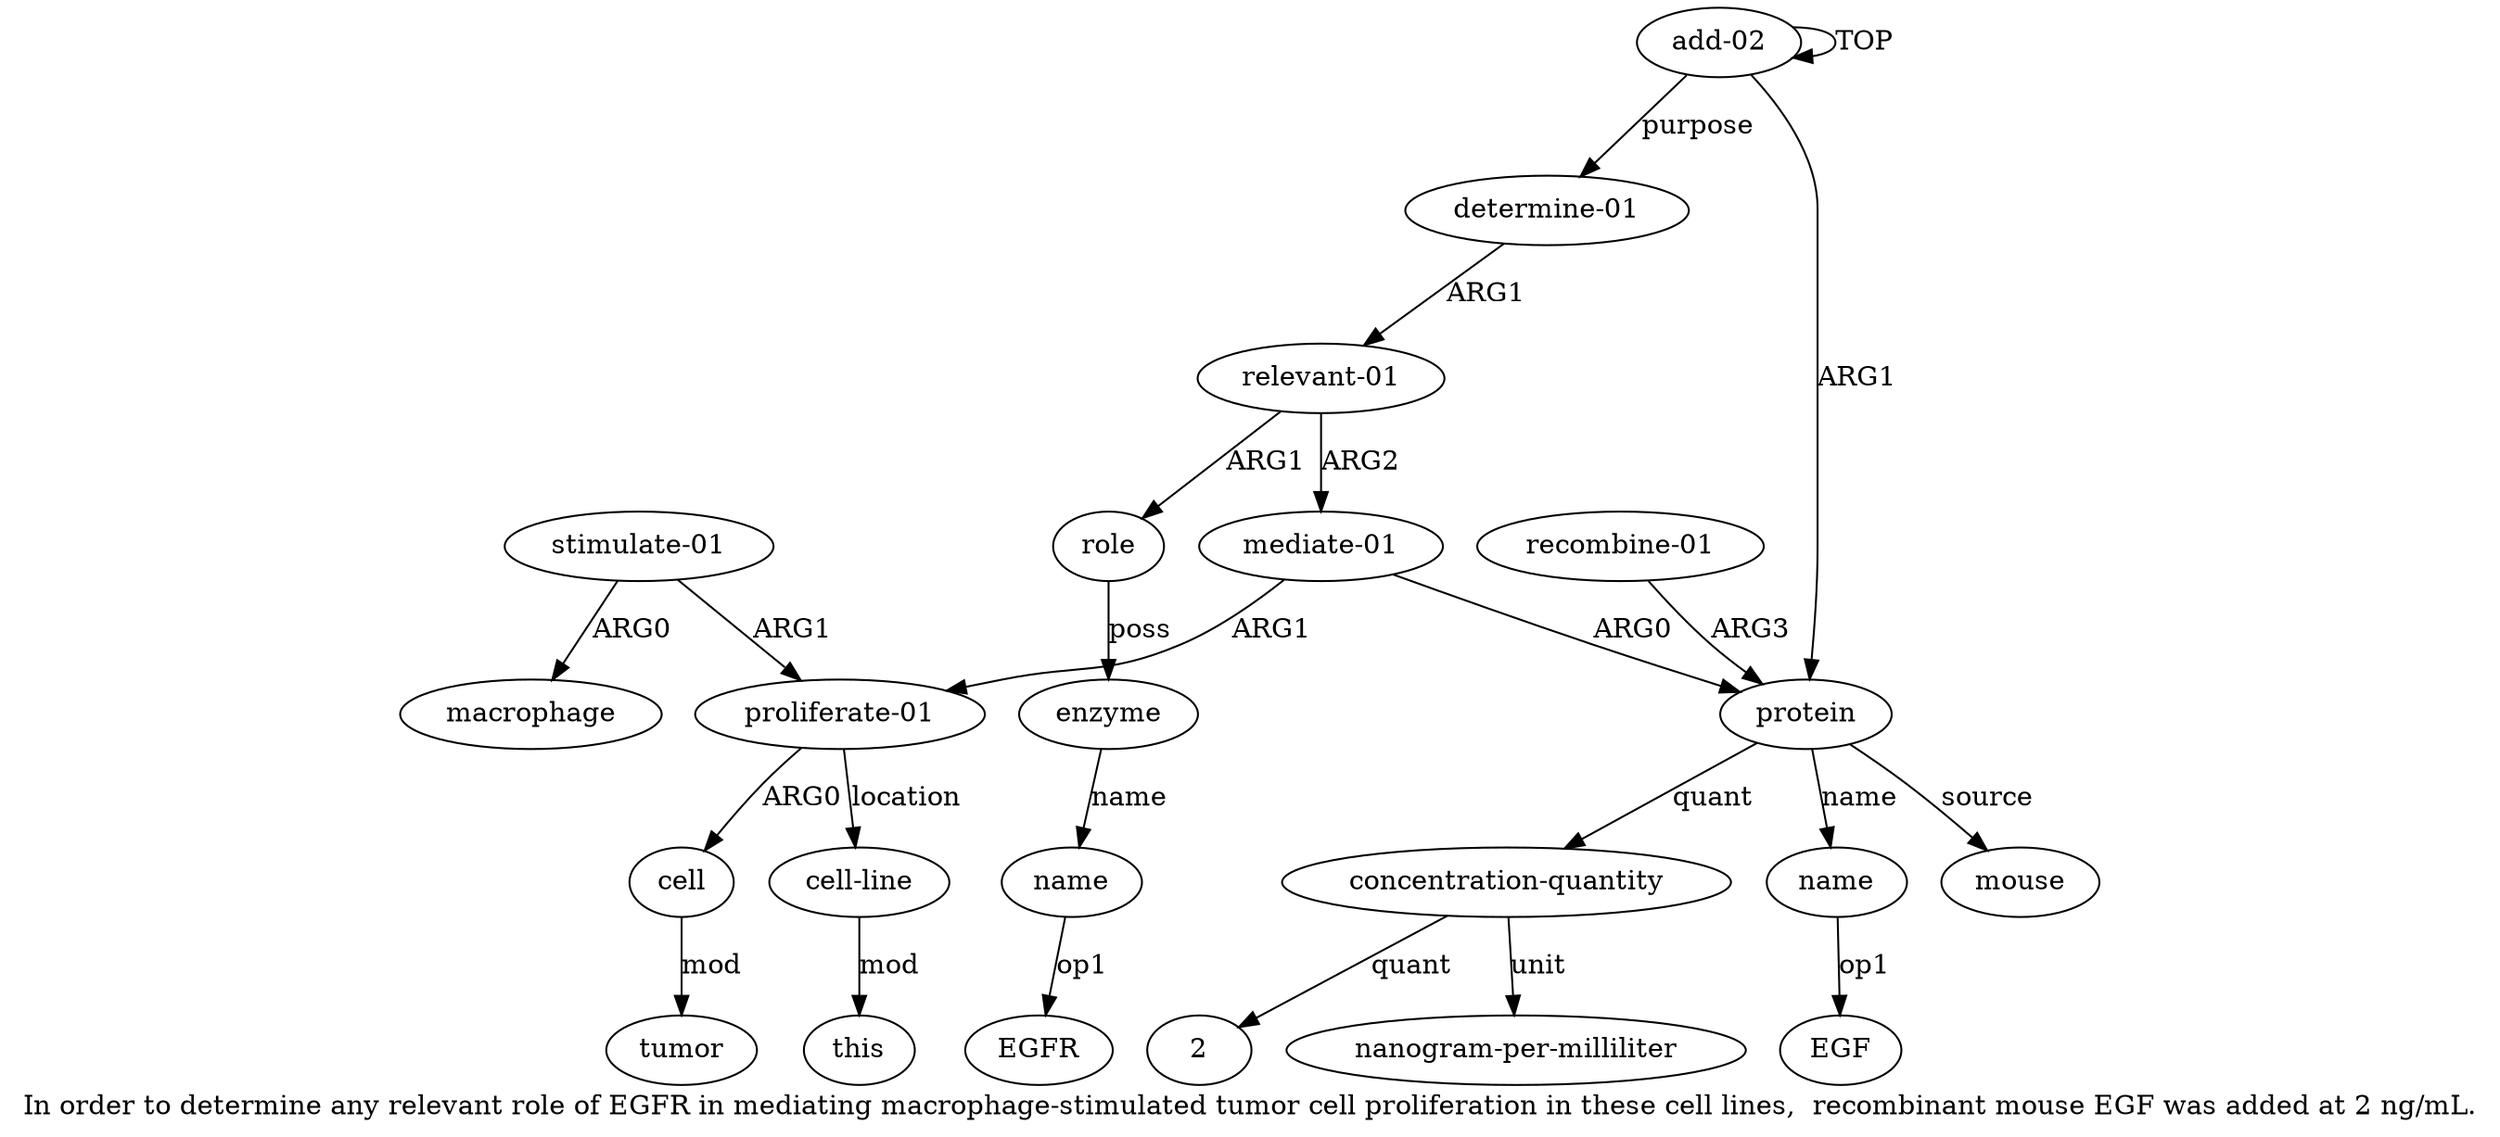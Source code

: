 digraph  {
	graph [label="In order to determine any relevant role of EGFR in mediating macrophage-stimulated tumor cell proliferation in these cell lines,  \
recombinant mouse EGF was added at 2 ng/mL."];
	node [label="\N"];
	a8	 [color=black,
		gold_ind=8,
		gold_label="relevant-01",
		label="relevant-01",
		test_ind=8,
		test_label="relevant-01"];
	a12	 [color=black,
		gold_ind=12,
		gold_label="mediate-01",
		label="mediate-01",
		test_ind=12,
		test_label="mediate-01"];
	a8 -> a12 [key=0,
	color=black,
	gold_label=ARG2,
	label=ARG2,
	test_label=ARG2];
a9 [color=black,
	gold_ind=9,
	gold_label=role,
	label=role,
	test_ind=9,
	test_label=role];
a8 -> a9 [key=0,
color=black,
gold_label=ARG1,
label=ARG1,
test_label=ARG1];
"a3 2" [color=black,
gold_ind=-1,
gold_label=2,
label=2,
test_ind=-1,
test_label=2];
a15 [color=black,
gold_ind=15,
gold_label=tumor,
label=tumor,
test_ind=15,
test_label=tumor];
a14 [color=black,
gold_ind=14,
gold_label=cell,
label=cell,
test_ind=14,
test_label=cell];
a14 -> a15 [key=0,
color=black,
gold_label=mod,
label=mod,
test_label=mod];
a17 [color=black,
gold_ind=17,
gold_label=macrophage,
label=macrophage,
test_ind=17,
test_label=macrophage];
a16 [color=black,
gold_ind=16,
gold_label="stimulate-01",
label="stimulate-01",
test_ind=16,
test_label="stimulate-01"];
a16 -> a17 [key=0,
color=black,
gold_label=ARG0,
label=ARG0,
test_label=ARG0];
a13 [color=black,
gold_ind=13,
gold_label="proliferate-01",
label="proliferate-01",
test_ind=13,
test_label="proliferate-01"];
a16 -> a13 [key=0,
color=black,
gold_label=ARG1,
label=ARG1,
test_label=ARG1];
a11 [color=black,
gold_ind=11,
gold_label=name,
label=name,
test_ind=11,
test_label=name];
"a11 EGFR" [color=black,
gold_ind=-1,
gold_label=EGFR,
label=EGFR,
test_ind=-1,
test_label=EGFR];
a11 -> "a11 EGFR" [key=0,
color=black,
gold_label=op1,
label=op1,
test_label=op1];
a10 [color=black,
gold_ind=10,
gold_label=enzyme,
label=enzyme,
test_ind=10,
test_label=enzyme];
a10 -> a11 [key=0,
color=black,
gold_label=name,
label=name,
test_label=name];
a13 -> a14 [key=0,
color=black,
gold_label=ARG0,
label=ARG0,
test_label=ARG0];
a18 [color=black,
gold_ind=18,
gold_label="cell-line",
label="cell-line",
test_ind=18,
test_label="cell-line"];
a13 -> a18 [key=0,
color=black,
gold_label=location,
label=location,
test_label=location];
a12 -> a13 [key=0,
color=black,
gold_label=ARG1,
label=ARG1,
test_label=ARG1];
a1 [color=black,
gold_ind=1,
gold_label=protein,
label=protein,
test_ind=1,
test_label=protein];
a12 -> a1 [key=0,
color=black,
gold_label=ARG0,
label=ARG0,
test_label=ARG0];
a19 [color=black,
gold_ind=19,
gold_label=this,
label=this,
test_ind=19,
test_label=this];
a18 -> a19 [key=0,
color=black,
gold_label=mod,
label=mod,
test_label=mod];
a3 [color=black,
gold_ind=3,
gold_label="concentration-quantity",
label="concentration-quantity",
test_ind=3,
test_label="concentration-quantity"];
a1 -> a3 [key=0,
color=black,
gold_label=quant,
label=quant,
test_label=quant];
a2 [color=black,
gold_ind=2,
gold_label=name,
label=name,
test_ind=2,
test_label=name];
a1 -> a2 [key=0,
color=black,
gold_label=name,
label=name,
test_label=name];
a5 [color=black,
gold_ind=5,
gold_label=mouse,
label=mouse,
test_ind=5,
test_label=mouse];
a1 -> a5 [key=0,
color=black,
gold_label=source,
label=source,
test_label=source];
a0 [color=black,
gold_ind=0,
gold_label="add-02",
label="add-02",
test_ind=0,
test_label="add-02"];
a0 -> a1 [key=0,
color=black,
gold_label=ARG1,
label=ARG1,
test_label=ARG1];
a0 -> a0 [key=0,
color=black,
gold_label=TOP,
label=TOP,
test_label=TOP];
a7 [color=black,
gold_ind=7,
gold_label="determine-01",
label="determine-01",
test_ind=7,
test_label="determine-01"];
a0 -> a7 [key=0,
color=black,
gold_label=purpose,
label=purpose,
test_label=purpose];
a3 -> "a3 2" [key=0,
color=black,
gold_label=quant,
label=quant,
test_label=quant];
a4 [color=black,
gold_ind=4,
gold_label="nanogram-per-milliliter",
label="nanogram-per-milliliter",
test_ind=4,
test_label="nanogram-per-milliliter"];
a3 -> a4 [key=0,
color=black,
gold_label=unit,
label=unit,
test_label=unit];
"a2 EGF" [color=black,
gold_ind=-1,
gold_label=EGF,
label=EGF,
test_ind=-1,
test_label=EGF];
a2 -> "a2 EGF" [key=0,
color=black,
gold_label=op1,
label=op1,
test_label=op1];
a7 -> a8 [key=0,
color=black,
gold_label=ARG1,
label=ARG1,
test_label=ARG1];
a6 [color=black,
gold_ind=6,
gold_label="recombine-01",
label="recombine-01",
test_ind=6,
test_label="recombine-01"];
a6 -> a1 [key=0,
color=black,
gold_label=ARG3,
label=ARG3,
test_label=ARG3];
a9 -> a10 [key=0,
color=black,
gold_label=poss,
label=poss,
test_label=poss];
}
